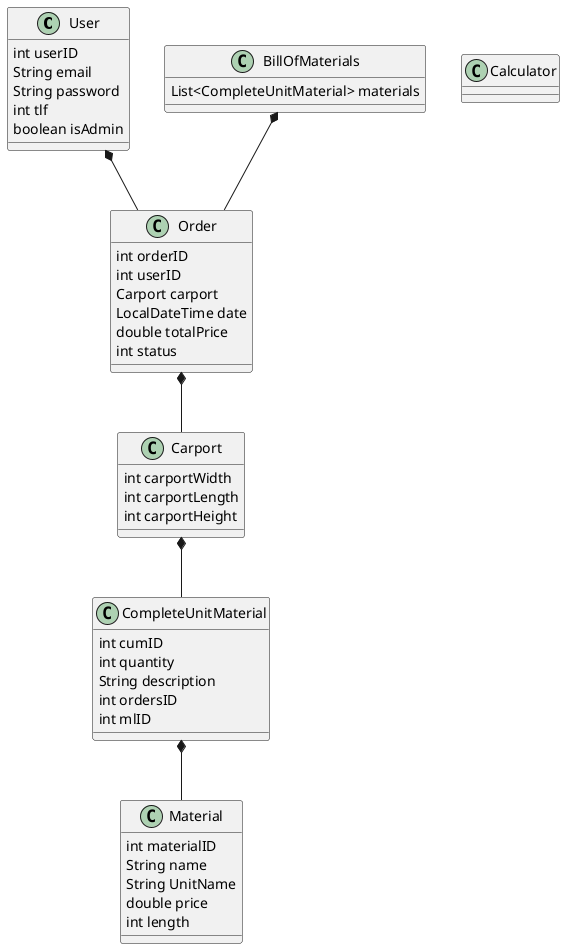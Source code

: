 @startuml
class User {
int userID
String email
String password
int tlf
boolean isAdmin
}

class Order {
int orderID
int userID
Carport carport
LocalDateTime date
double totalPrice
int status
}

class CompleteUnitMaterial {
int cumID
int quantity
String description
int ordersID
int mlID
}

class Carport {
int carportWidth
int carportLength
int carportHeight
}

class BillOfMaterials {
List<CompleteUnitMaterial> materials
}

class Material {
int materialID
String name
String UnitName
double price
int length
}

class Calculator {
}

User *-- Order
BillOfMaterials *-- Order
Order *-- Carport
Carport *-- CompleteUnitMaterial
CompleteUnitMaterial *-- Material




@enduml